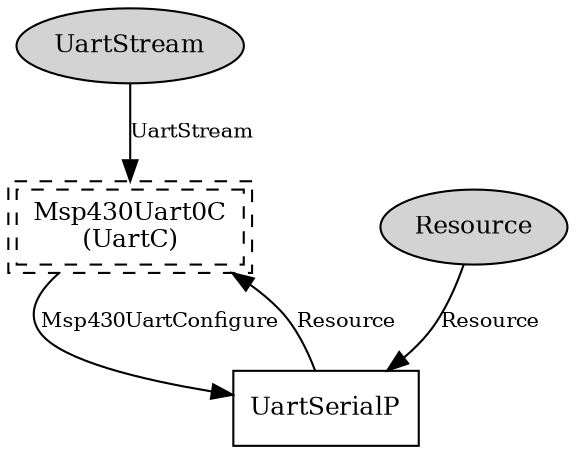 digraph "...msp430.UartSerialC" {
  n0x4188b060 [shape=ellipse, style=filled, label="UartStream", fontsize=12];
  "UartSerialC.UartC" [fontsize=12, shape=box,peripheries=2, style=dashed, label="Msp430Uart0C\n(UartC)", URL="../chtml/tos.chips.msp430.usart.Msp430Uart0C.html"];
  n0x41833910 [shape=ellipse, style=filled, label="Resource", fontsize=12];
  "UartSerialP" [fontsize=12, shape=box, URL="../chtml/...msp430.UartSerialP.html"];
  "UartSerialC.UartC" [fontsize=12, shape=box,peripheries=2, style=dashed, label="Msp430Uart0C\n(UartC)", URL="../chtml/tos.chips.msp430.usart.Msp430Uart0C.html"];
  "UartSerialP" [fontsize=12, shape=box, URL="../chtml/...msp430.UartSerialP.html"];
  "UartSerialP" [fontsize=12, shape=box, URL="../chtml/...msp430.UartSerialP.html"];
  "UartSerialC.UartC" [fontsize=12, shape=box,peripheries=2, style=dashed, label="Msp430Uart0C\n(UartC)", URL="../chtml/tos.chips.msp430.usart.Msp430Uart0C.html"];
  "n0x4188b060" -> "UartSerialC.UartC" [label="UartStream", URL="../ihtml/tos.interfaces.UartStream.html", fontsize=10];
  "n0x41833910" -> "UartSerialP" [label="Resource", URL="../ihtml/tos.interfaces.Resource.html", fontsize=10];
  "UartSerialC.UartC" -> "UartSerialP" [label="Msp430UartConfigure", URL="../ihtml/tos.chips.msp430.usart.Msp430UartConfigure.html", fontsize=10];
  "UartSerialP" -> "UartSerialC.UartC" [label="Resource", URL="../ihtml/tos.interfaces.Resource.html", fontsize=10];
}
